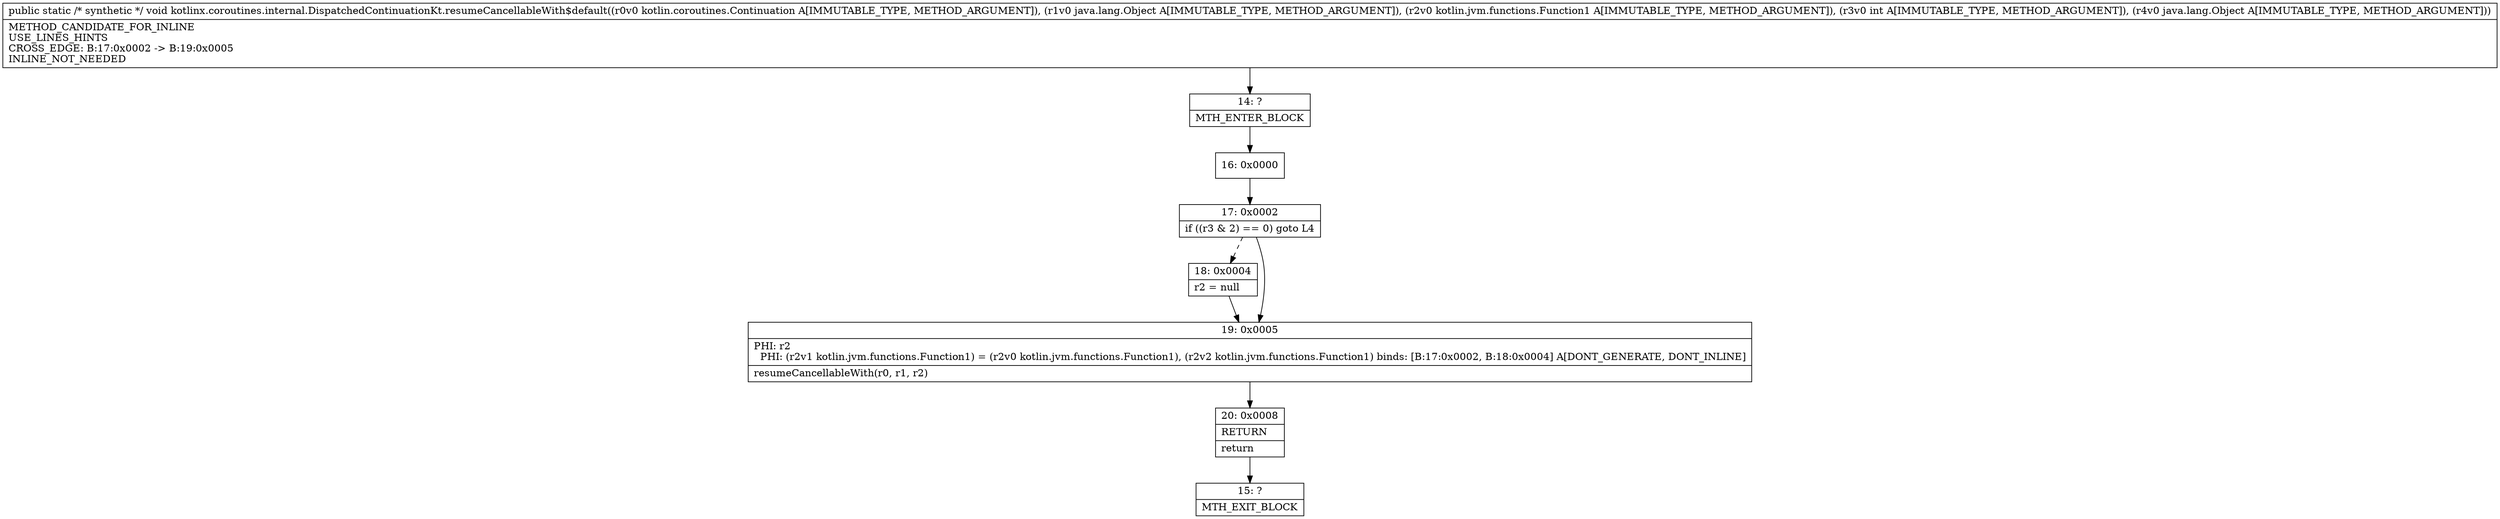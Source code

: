 digraph "CFG forkotlinx.coroutines.internal.DispatchedContinuationKt.resumeCancellableWith$default(Lkotlin\/coroutines\/Continuation;Ljava\/lang\/Object;Lkotlin\/jvm\/functions\/Function1;ILjava\/lang\/Object;)V" {
Node_14 [shape=record,label="{14\:\ ?|MTH_ENTER_BLOCK\l}"];
Node_16 [shape=record,label="{16\:\ 0x0000}"];
Node_17 [shape=record,label="{17\:\ 0x0002|if ((r3 & 2) == 0) goto L4\l}"];
Node_18 [shape=record,label="{18\:\ 0x0004|r2 = null\l}"];
Node_19 [shape=record,label="{19\:\ 0x0005|PHI: r2 \l  PHI: (r2v1 kotlin.jvm.functions.Function1) = (r2v0 kotlin.jvm.functions.Function1), (r2v2 kotlin.jvm.functions.Function1) binds: [B:17:0x0002, B:18:0x0004] A[DONT_GENERATE, DONT_INLINE]\l|resumeCancellableWith(r0, r1, r2)\l}"];
Node_20 [shape=record,label="{20\:\ 0x0008|RETURN\l|return\l}"];
Node_15 [shape=record,label="{15\:\ ?|MTH_EXIT_BLOCK\l}"];
MethodNode[shape=record,label="{public static \/* synthetic *\/ void kotlinx.coroutines.internal.DispatchedContinuationKt.resumeCancellableWith$default((r0v0 kotlin.coroutines.Continuation A[IMMUTABLE_TYPE, METHOD_ARGUMENT]), (r1v0 java.lang.Object A[IMMUTABLE_TYPE, METHOD_ARGUMENT]), (r2v0 kotlin.jvm.functions.Function1 A[IMMUTABLE_TYPE, METHOD_ARGUMENT]), (r3v0 int A[IMMUTABLE_TYPE, METHOD_ARGUMENT]), (r4v0 java.lang.Object A[IMMUTABLE_TYPE, METHOD_ARGUMENT]))  | METHOD_CANDIDATE_FOR_INLINE\lUSE_LINES_HINTS\lCROSS_EDGE: B:17:0x0002 \-\> B:19:0x0005\lINLINE_NOT_NEEDED\l}"];
MethodNode -> Node_14;Node_14 -> Node_16;
Node_16 -> Node_17;
Node_17 -> Node_18[style=dashed];
Node_17 -> Node_19;
Node_18 -> Node_19;
Node_19 -> Node_20;
Node_20 -> Node_15;
}

